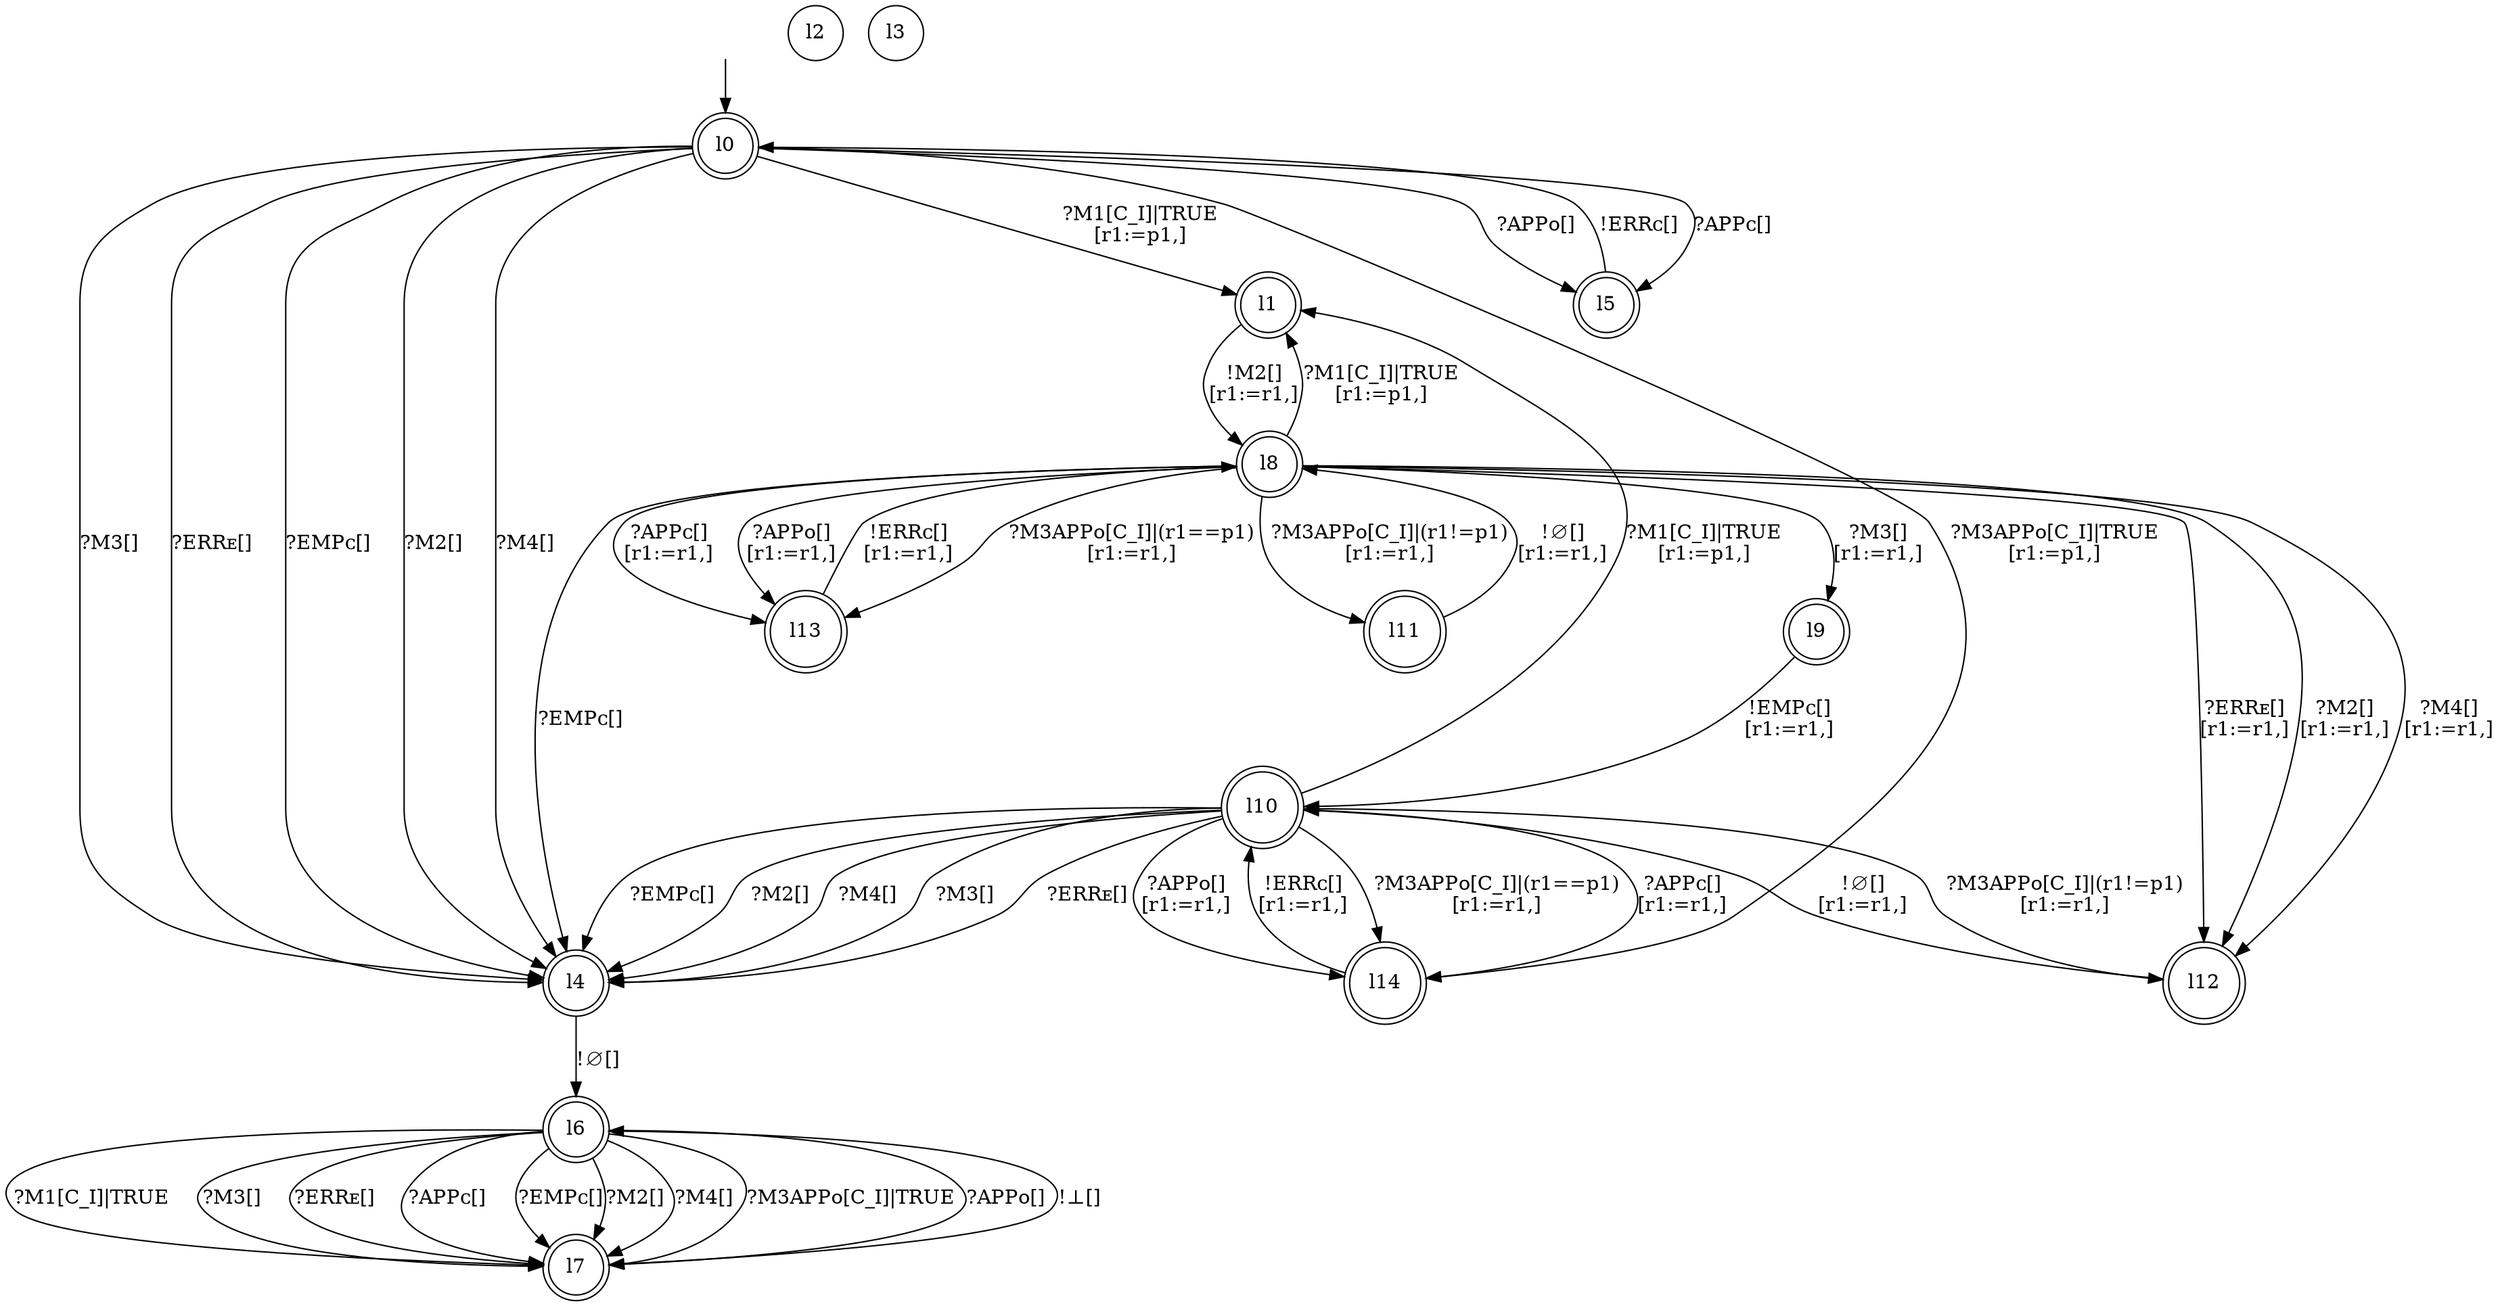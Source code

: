digraph RA {
"" [shape=none,label=<>]
"l0" [shape=doublecircle]
"l1" [shape=doublecircle]
"l2" [shape=circle]
"l3" [shape=circle]
"l4" [shape=doublecircle]
"l5" [shape=doublecircle]
"l6" [shape=doublecircle]
"l7" [shape=doublecircle]
"l8" [shape=doublecircle]
"l9" [shape=doublecircle]
"l10" [shape=doublecircle]
"l11" [shape=doublecircle]
"l12" [shape=doublecircle]
"l13" [shape=doublecircle]
"l14" [shape=doublecircle]
"" -> "l0"
"l0" -> "l1" [label=<?M1[C_I]|TRUE<BR />[r1:=p1,]>]
"l0" -> "l4" [label=<?M3[]>]
"l0" -> "l4" [label=<?ERRᴇ[]>]
"l0" -> "l4" [label=<?EMPᴄ[]>]
"l0" -> "l4" [label=<?M2[]>]
"l0" -> "l4" [label=<?M4[]>]
"l0" -> "l5" [label=<?APPᴄ[]>]
"l0" -> "l5" [label=<?APPᴏ[]>]
"l0" -> "l14" [label=<?M3APPᴏ[C_I]|TRUE<BR />[r1:=p1,]>]
"l1" -> "l8" [label=<!M2[]<BR />[r1:=r1,]>]
"l4" -> "l6" [label=<!∅[]>]
"l5" -> "l0" [label=<!ERRᴄ[]>]
"l6" -> "l7" [label=<?M1[C_I]|TRUE>]
"l6" -> "l7" [label=<?M3[]>]
"l6" -> "l7" [label=<?ERRᴇ[]>]
"l6" -> "l7" [label=<?APPᴄ[]>]
"l6" -> "l7" [label=<?EMPᴄ[]>]
"l6" -> "l7" [label=<?M2[]>]
"l6" -> "l7" [label=<?M4[]>]
"l6" -> "l7" [label=<?M3APPᴏ[C_I]|TRUE>]
"l6" -> "l7" [label=<?APPᴏ[]>]
"l7" -> "l6" [label=<!⊥[]>]
"l8" -> "l1" [label=<?M1[C_I]|TRUE<BR />[r1:=p1,]>]
"l8" -> "l4" [label=<?EMPᴄ[]>]
"l8" -> "l9" [label=<?M3[]<BR />[r1:=r1,]>]
"l8" -> "l11" [label=<?M3APPᴏ[C_I]|(r1!=p1)<BR />[r1:=r1,]>]
"l8" -> "l13" [label=<?M3APPᴏ[C_I]|(r1==p1)<BR />[r1:=r1,]>]
"l8" -> "l12" [label=<?ERRᴇ[]<BR />[r1:=r1,]>]
"l8" -> "l12" [label=<?M2[]<BR />[r1:=r1,]>]
"l8" -> "l12" [label=<?M4[]<BR />[r1:=r1,]>]
"l8" -> "l13" [label=<?APPᴄ[]<BR />[r1:=r1,]>]
"l8" -> "l13" [label=<?APPᴏ[]<BR />[r1:=r1,]>]
"l9" -> "l10" [label=<!EMPᴄ[]<BR />[r1:=r1,]>]
"l10" -> "l1" [label=<?M1[C_I]|TRUE<BR />[r1:=p1,]>]
"l10" -> "l4" [label=<?M3[]>]
"l10" -> "l4" [label=<?ERRᴇ[]>]
"l10" -> "l4" [label=<?EMPᴄ[]>]
"l10" -> "l4" [label=<?M2[]>]
"l10" -> "l4" [label=<?M4[]>]
"l10" -> "l12" [label=<?M3APPᴏ[C_I]|(r1!=p1)<BR />[r1:=r1,]>]
"l10" -> "l14" [label=<?M3APPᴏ[C_I]|(r1==p1)<BR />[r1:=r1,]>]
"l10" -> "l14" [label=<?APPᴄ[]<BR />[r1:=r1,]>]
"l10" -> "l14" [label=<?APPᴏ[]<BR />[r1:=r1,]>]
"l11" -> "l8" [label=<!∅[]<BR />[r1:=r1,]>]
"l12" -> "l10" [label=<!∅[]<BR />[r1:=r1,]>]
"l13" -> "l8" [label=<!ERRᴄ[]<BR />[r1:=r1,]>]
"l14" -> "l10" [label=<!ERRᴄ[]<BR />[r1:=r1,]>]
}
